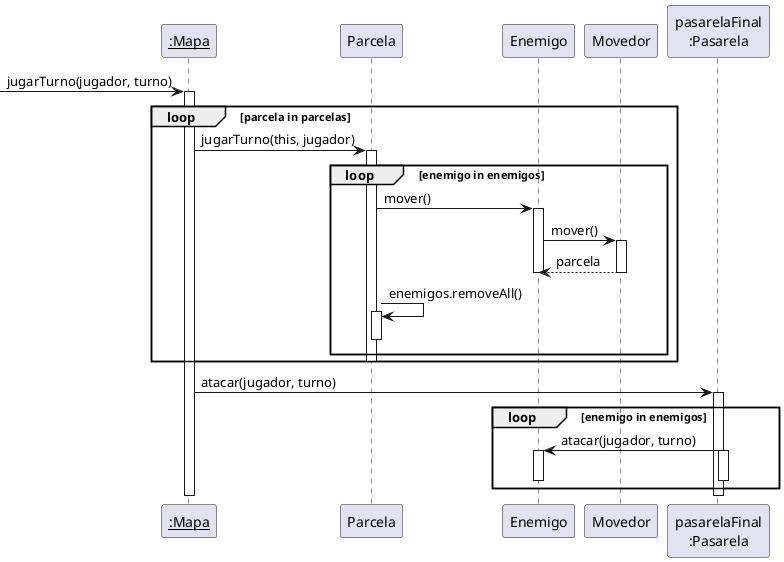 @startuml

participant "__:Mapa__" as mapa
participant "Parcela" as parcela
participant "Enemigo" as enemigo
participant "Movedor" as movedor
participant "pasarelaFinal\n:Pasarela" as pasarelaFinal

[-> mapa: jugarTurno(jugador, turno)
activate mapa

loop parcela in parcelas

    mapa -> parcela: jugarTurno(this, jugador)
    activate parcela

    loop enemigo in enemigos

        parcela -> enemigo: mover()
        activate enemigo
        enemigo -> movedor: mover()
        activate movedor
        movedor --> enemigo: parcela
        deactivate movedor
        deactivate enemigo

        parcela -> parcela: enemigos.removeAll()
        activate parcela
        deactivate parcela

    end
    deactivate parcela

end

mapa -> pasarelaFinal: atacar(jugador, turno)
activate pasarelaFinal

loop enemigo in enemigos

    pasarelaFinal -> enemigo: atacar(jugador, turno)
    activate pasarelaFinal
    activate enemigo
    deactivate pasarelaFinal
    deactivate enemigo

end

deactivate pasarelaFinal
deactivate mapa

@enduml